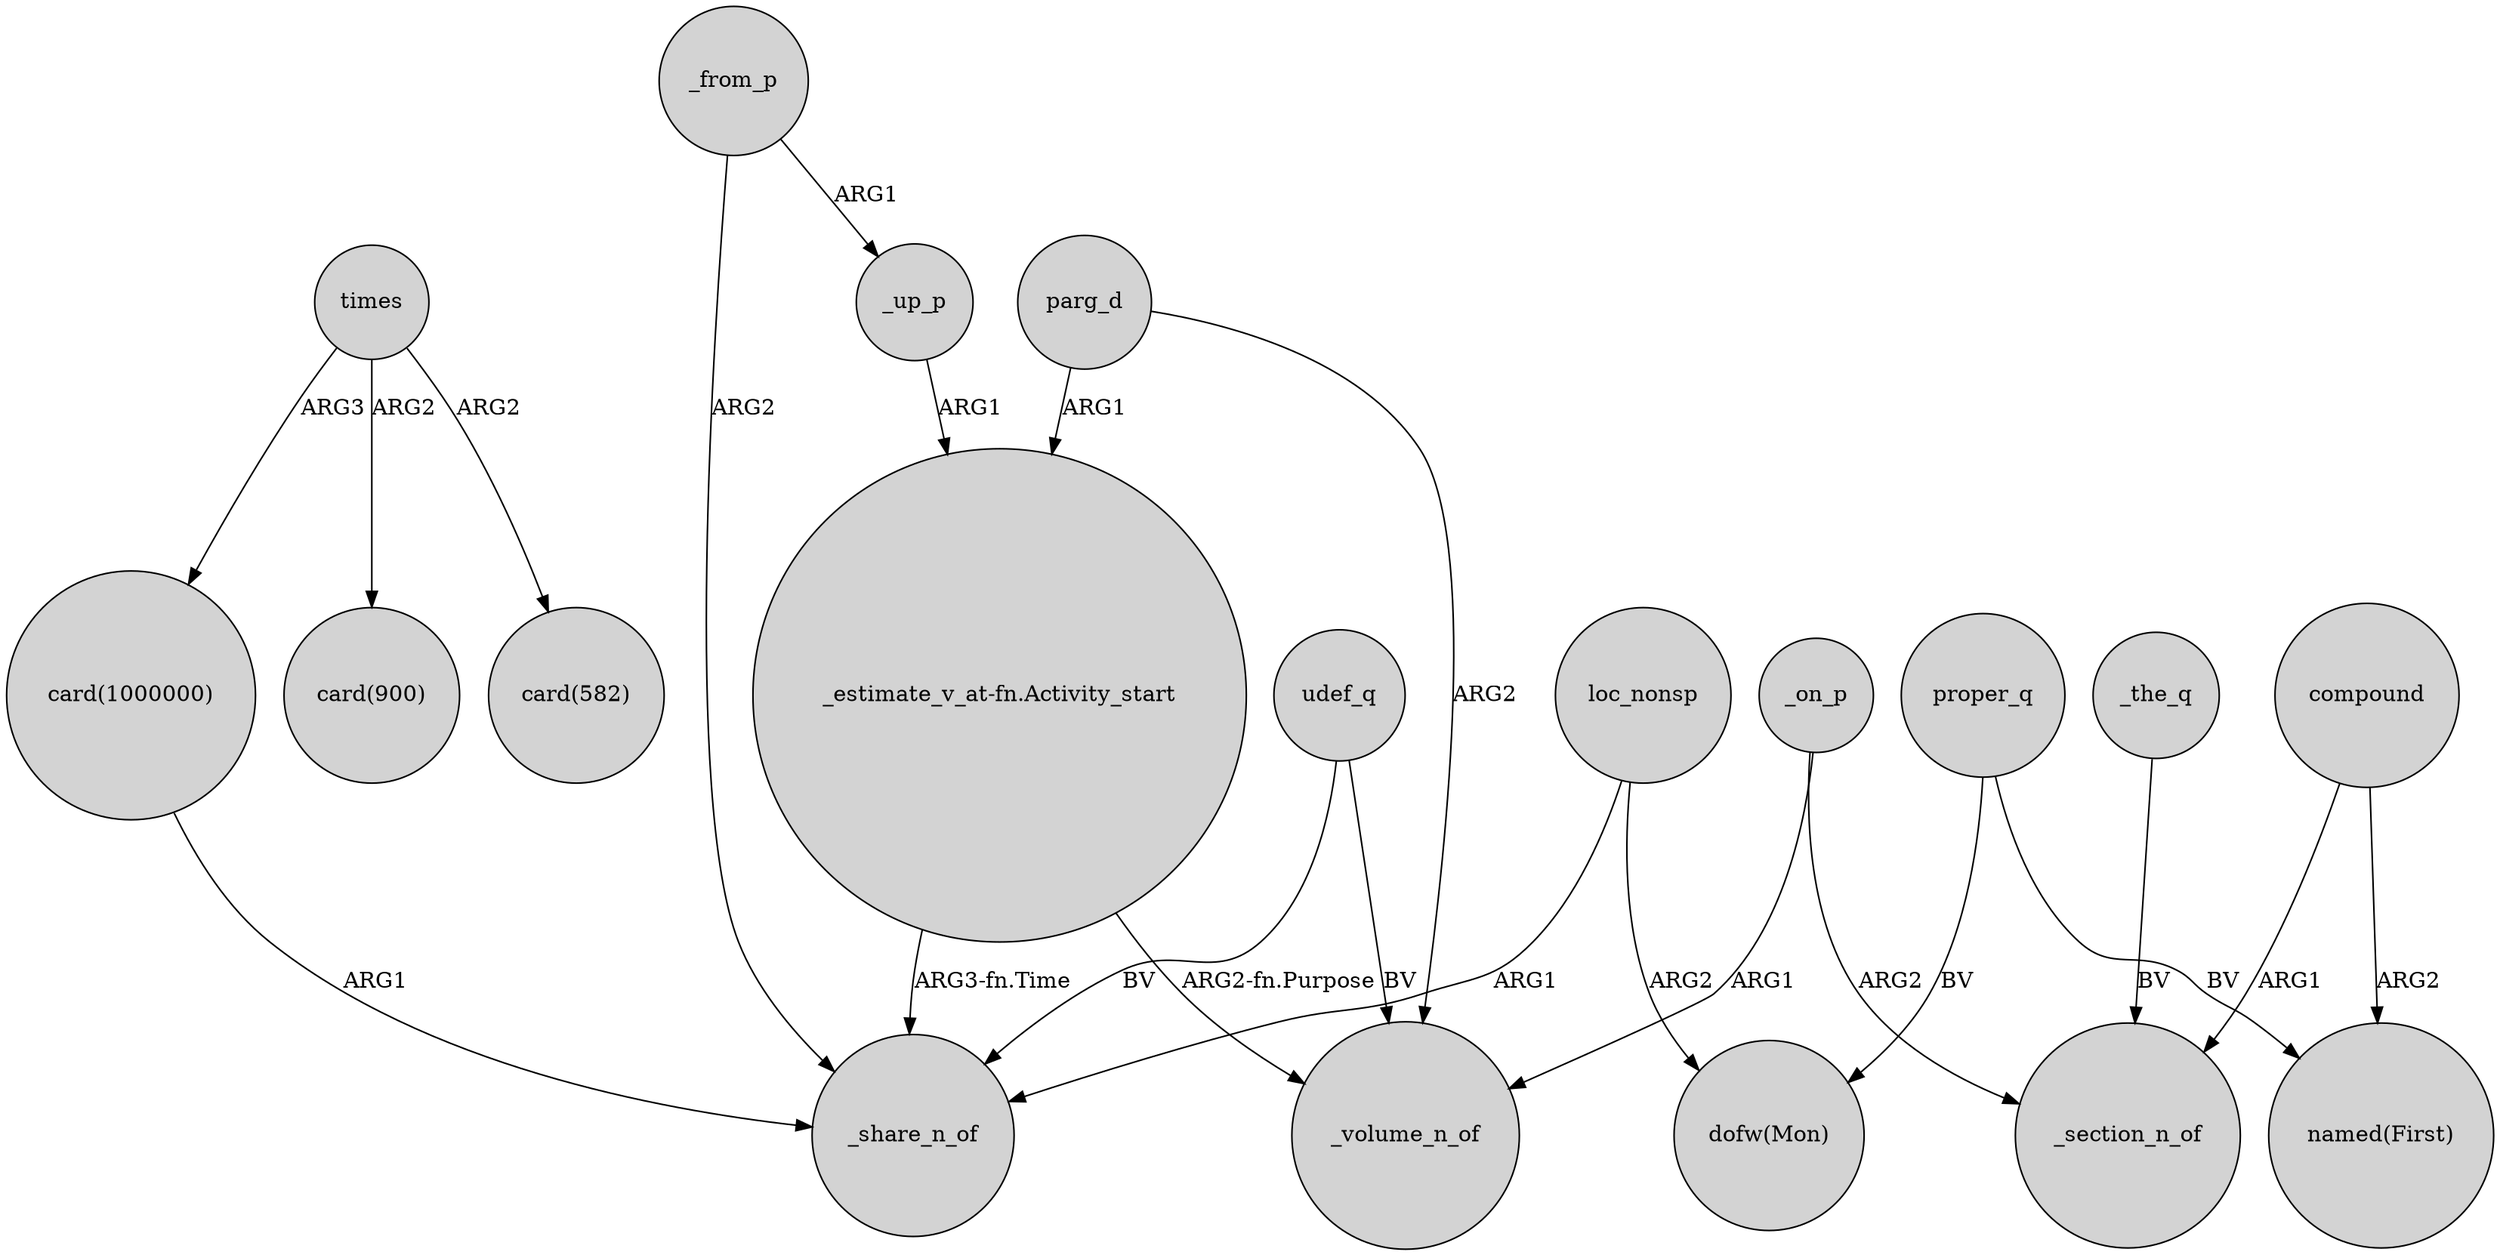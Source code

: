 digraph {
	node [shape=circle style=filled]
	times -> "card(582)" [label=ARG2]
	times -> "card(1000000)" [label=ARG3]
	proper_q -> "named(First)" [label=BV]
	"_estimate_v_at-fn.Activity_start" -> _share_n_of [label="ARG3-fn.Time"]
	proper_q -> "dofw(Mon)" [label=BV]
	_the_q -> _section_n_of [label=BV]
	_up_p -> "_estimate_v_at-fn.Activity_start" [label=ARG1]
	udef_q -> _volume_n_of [label=BV]
	compound -> _section_n_of [label=ARG1]
	"_estimate_v_at-fn.Activity_start" -> _volume_n_of [label="ARG2-fn.Purpose"]
	compound -> "named(First)" [label=ARG2]
	loc_nonsp -> "dofw(Mon)" [label=ARG2]
	loc_nonsp -> _share_n_of [label=ARG1]
	udef_q -> _share_n_of [label=BV]
	times -> "card(900)" [label=ARG2]
	_on_p -> _section_n_of [label=ARG2]
	"card(1000000)" -> _share_n_of [label=ARG1]
	_from_p -> _up_p [label=ARG1]
	_from_p -> _share_n_of [label=ARG2]
	parg_d -> "_estimate_v_at-fn.Activity_start" [label=ARG1]
	parg_d -> _volume_n_of [label=ARG2]
	_on_p -> _volume_n_of [label=ARG1]
}
